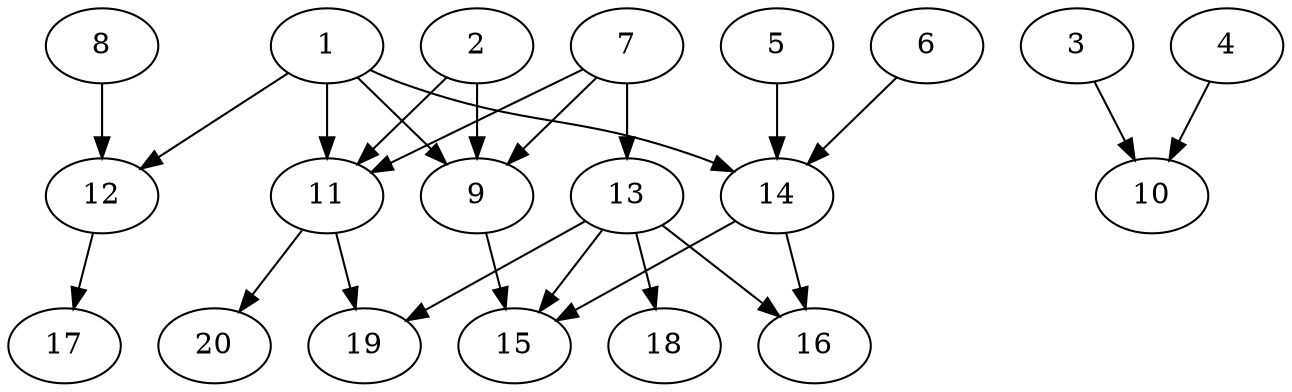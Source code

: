 // DAG automatically generated by daggen at Sat Jul 27 15:38:39 2019
// ./daggen --dot -n 20 --ccr 0.4 --fat 0.7 --regular 0.5 --density 0.4 --mindata 5242880 --maxdata 52428800 
digraph G {
  1 [size="67955200", alpha="0.06", expect_size="27182080"] 
  1 -> 9 [size ="27182080"]
  1 -> 11 [size ="27182080"]
  1 -> 12 [size ="27182080"]
  1 -> 14 [size ="27182080"]
  2 [size="63590400", alpha="0.18", expect_size="25436160"] 
  2 -> 9 [size ="25436160"]
  2 -> 11 [size ="25436160"]
  3 [size="98393600", alpha="0.18", expect_size="39357440"] 
  3 -> 10 [size ="39357440"]
  4 [size="17431040", alpha="0.04", expect_size="6972416"] 
  4 -> 10 [size ="6972416"]
  5 [size="24670720", alpha="0.14", expect_size="9868288"] 
  5 -> 14 [size ="9868288"]
  6 [size="124326400", alpha="0.18", expect_size="49730560"] 
  6 -> 14 [size ="49730560"]
  7 [size="72893440", alpha="0.19", expect_size="29157376"] 
  7 -> 9 [size ="29157376"]
  7 -> 11 [size ="29157376"]
  7 -> 13 [size ="29157376"]
  8 [size="27253760", alpha="0.07", expect_size="10901504"] 
  8 -> 12 [size ="10901504"]
  9 [size="107125760", alpha="0.01", expect_size="42850304"] 
  9 -> 15 [size ="42850304"]
  10 [size="80965120", alpha="0.08", expect_size="32386048"] 
  11 [size="125504000", alpha="0.04", expect_size="50201600"] 
  11 -> 19 [size ="50201600"]
  11 -> 20 [size ="50201600"]
  12 [size="42961920", alpha="0.14", expect_size="17184768"] 
  12 -> 17 [size ="17184768"]
  13 [size="32657920", alpha="0.19", expect_size="13063168"] 
  13 -> 15 [size ="13063168"]
  13 -> 16 [size ="13063168"]
  13 -> 18 [size ="13063168"]
  13 -> 19 [size ="13063168"]
  14 [size="20618240", alpha="0.02", expect_size="8247296"] 
  14 -> 15 [size ="8247296"]
  14 -> 16 [size ="8247296"]
  15 [size="45043200", alpha="0.07", expect_size="18017280"] 
  16 [size="125278720", alpha="0.02", expect_size="50111488"] 
  17 [size="114009600", alpha="0.03", expect_size="45603840"] 
  18 [size="105510400", alpha="0.04", expect_size="42204160"] 
  19 [size="27340800", alpha="0.13", expect_size="10936320"] 
  20 [size="32642560", alpha="0.13", expect_size="13057024"] 
}

